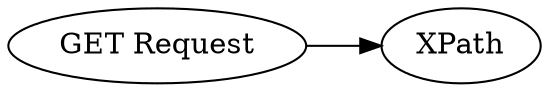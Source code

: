 digraph {
	"4301520461844746002_15" [label="GET Request"]
	"4301520461844746002_16" [label=XPath]
	"4301520461844746002_15" -> "4301520461844746002_16"
	rankdir=LR
}

